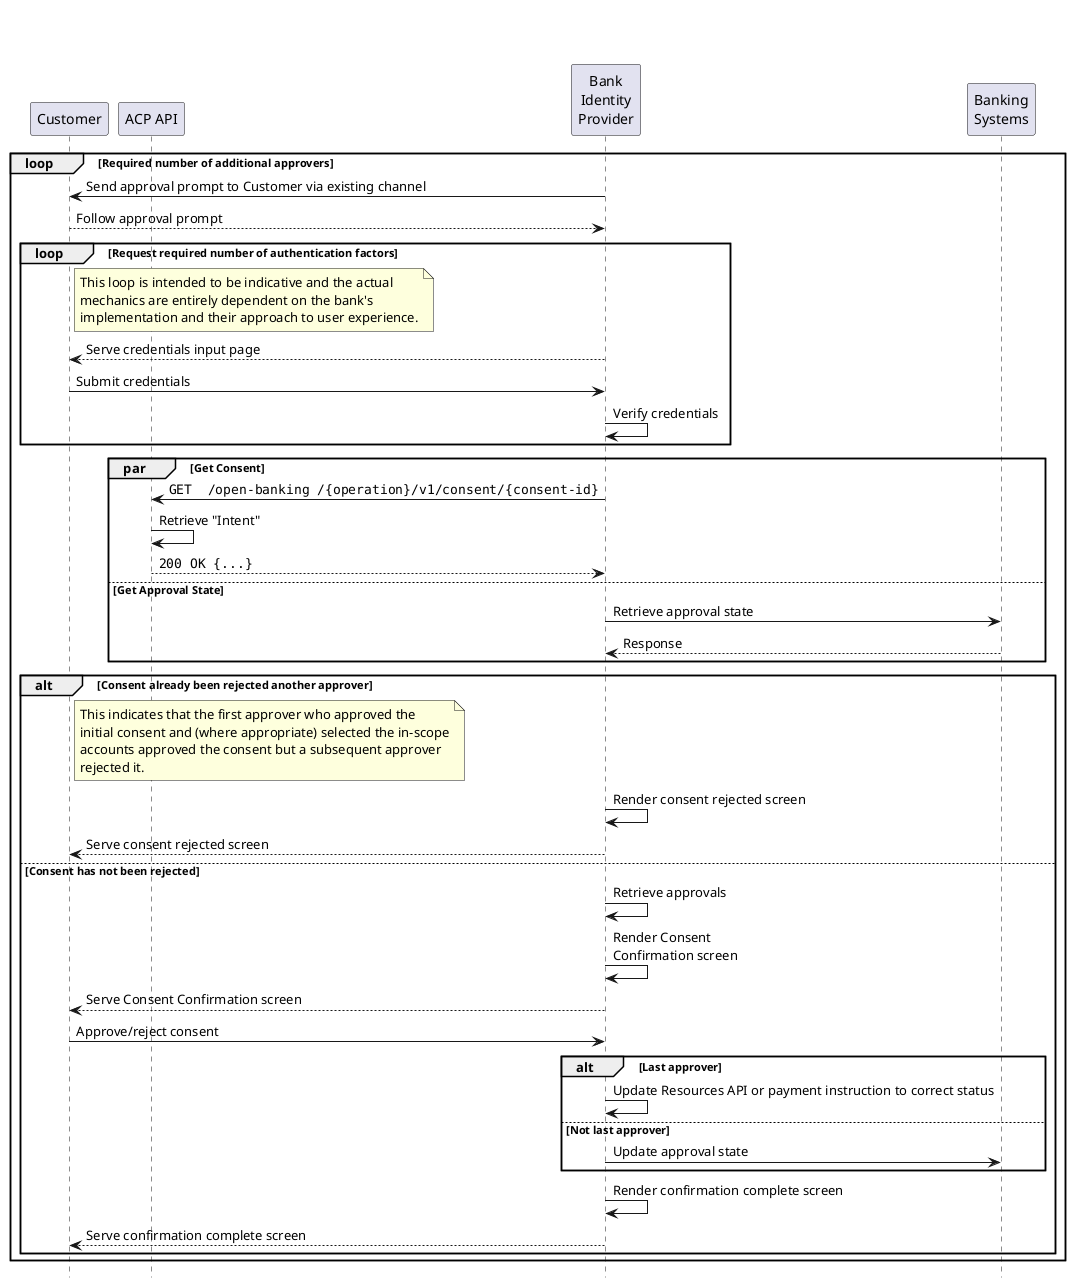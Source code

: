 @startuml Multi_Authorization_Pattern

title \n

participant "Customer" as PSU
participant "ACP API" as CONSENT
participant "Bank\nIdentity\nProvider" as ASPSP_WEB
participant "Banking\nSystems" as ASPSP_API

hide footbox

loop Required number of additional approvers

PSU <- ASPSP_WEB: Send approval prompt to Customer via existing channel
PSU --> ASPSP_WEB: Follow approval prompt

loop Request required number of authentication factors

note right of PSU
This loop is intended to be indicative and the actual
mechanics are entirely dependent on the bank's
implementation and their approach to user experience.
end note

PSU <-- ASPSP_WEB: Serve credentials input page
PSU -> ASPSP_WEB: Submit credentials
ASPSP_WEB -> ASPSP_WEB: Verify credentials

end loop

par Get Consent

ASPSP_WEB -> CONSENT: ""GET ​/open-banking​/{operation}/v1/consent/{consent-id}""
CONSENT -> CONSENT: Retrieve "Intent"
ASPSP_WEB <-- CONSENT: ""200 OK {...}""

else Get Approval State

ASPSP_WEB -> ASPSP_API: Retrieve approval state
ASPSP_WEB <-- ASPSP_API: Response

end alt

alt Consent already been rejected another approver

note right of PSU
This indicates that the first approver who approved the
initial consent and (where appropriate) selected the in-scope
accounts approved the consent but a subsequent approver
rejected it.
end note

ASPSP_WEB -> ASPSP_WEB: Render consent rejected screen
PSU <-- ASPSP_WEB: Serve consent rejected screen

else Consent has not been rejected

ASPSP_WEB -> ASPSP_WEB: Retrieve approvals

ASPSP_WEB -> ASPSP_WEB: Render Consent\nConfirmation screen
PSU <-- ASPSP_WEB: Serve Consent Confirmation screen


PSU -> ASPSP_WEB: Approve/reject consent

alt Last approver

ASPSP_WEB -> ASPSP_WEB: Update Resources API or payment instruction to correct status

else Not last approver

ASPSP_WEB -> ASPSP_API: Update approval state

end alt

ASPSP_WEB -> ASPSP_WEB: Render confirmation complete screen
PSU <-- ASPSP_WEB: Serve confirmation complete screen


end loop

end loop

@enduml